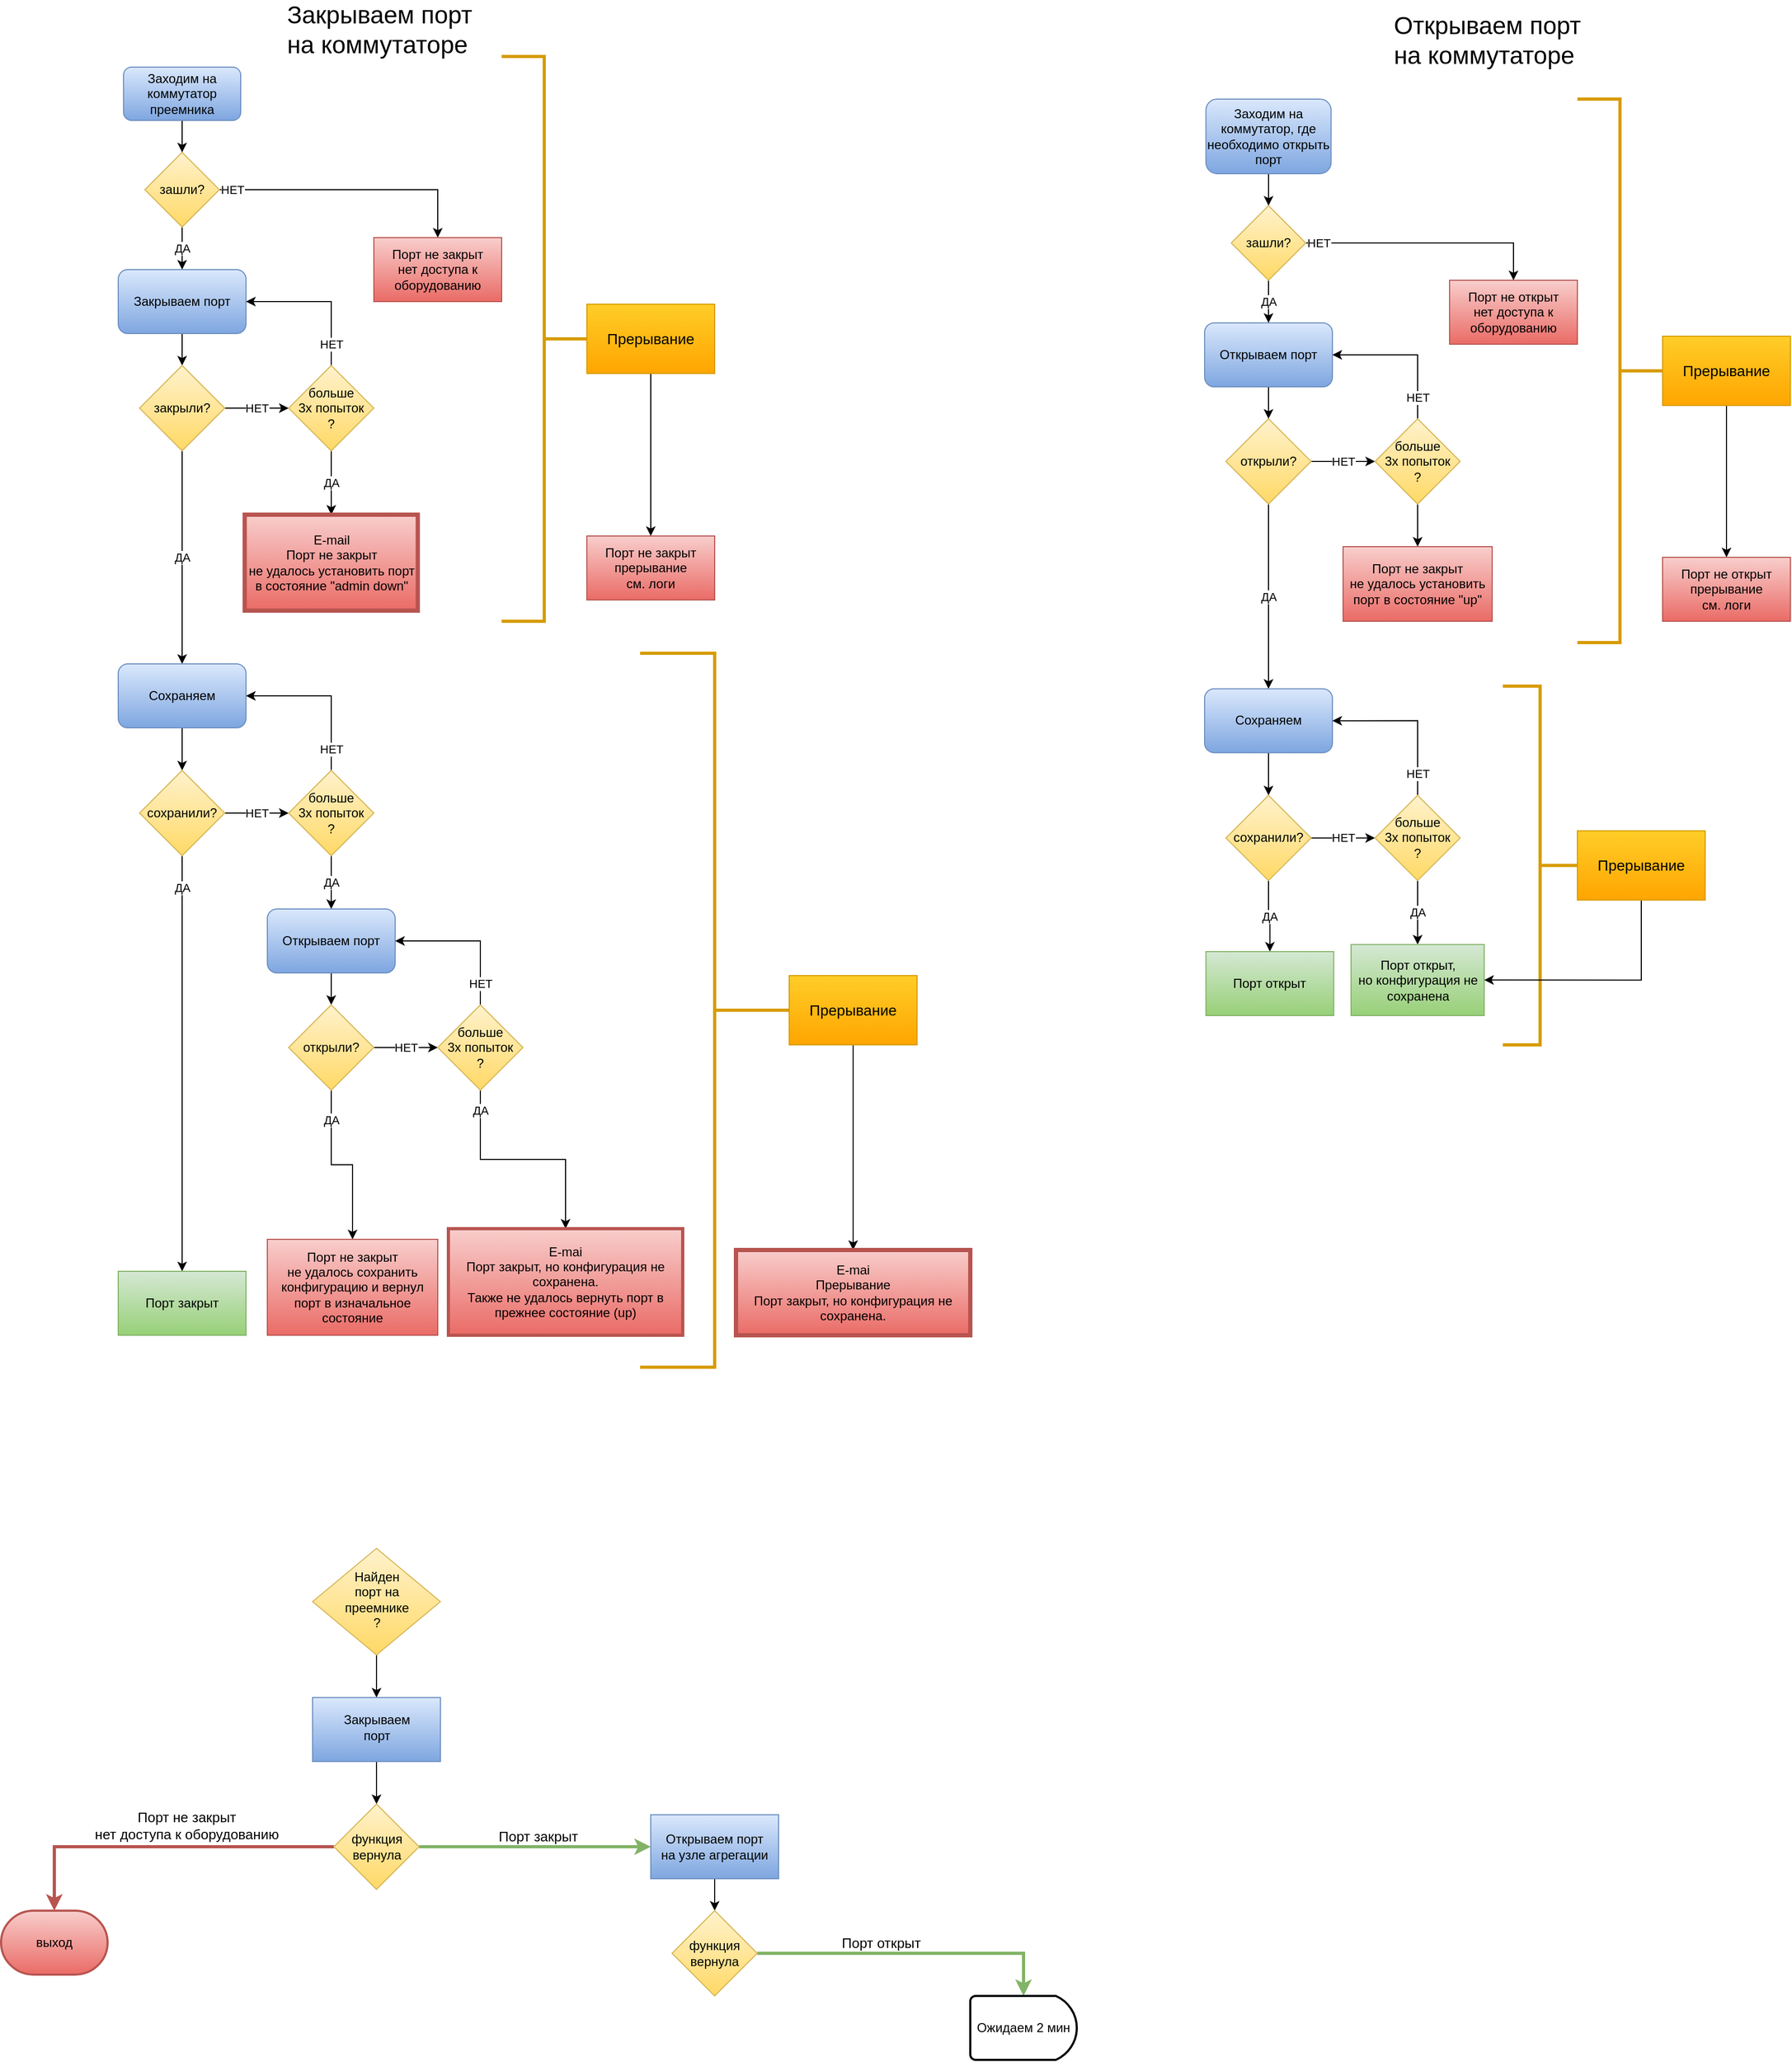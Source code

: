 <mxfile version="13.7.5" type="github"><diagram id="C5RBs43oDa-KdzZeNtuy" name="Page-1"><mxGraphModel dx="1296" dy="852" grid="1" gridSize="10" guides="1" tooltips="1" connect="1" arrows="1" fold="1" page="1" pageScale="1" pageWidth="3300" pageHeight="4681" math="0" shadow="0"><root><mxCell id="WIyWlLk6GJQsqaUBKTNV-0"/><mxCell id="WIyWlLk6GJQsqaUBKTNV-1" parent="WIyWlLk6GJQsqaUBKTNV-0"/><mxCell id="69zd2P_aMQ5EqwOzP3Yx-98" value="" style="edgeStyle=orthogonalEdgeStyle;rounded=0;orthogonalLoop=1;jettySize=auto;html=1;" edge="1" parent="WIyWlLk6GJQsqaUBKTNV-1" source="WIyWlLk6GJQsqaUBKTNV-6" target="69zd2P_aMQ5EqwOzP3Yx-97"><mxGeometry relative="1" as="geometry"/></mxCell><mxCell id="WIyWlLk6GJQsqaUBKTNV-6" value="&lt;div&gt;Найден&lt;/div&gt;&lt;div&gt;порт на&lt;/div&gt;&lt;div&gt;преемнике&lt;br&gt;&lt;/div&gt;?" style="rhombus;whiteSpace=wrap;html=1;shadow=0;fontFamily=Helvetica;fontSize=12;align=center;strokeWidth=1;spacing=6;spacingTop=-4;fillColor=#fff2cc;strokeColor=#d6b656;gradientColor=#ffd966;" parent="WIyWlLk6GJQsqaUBKTNV-1" vertex="1"><mxGeometry x="342.5" y="1560" width="120" height="100" as="geometry"/></mxCell><mxCell id="69zd2P_aMQ5EqwOzP3Yx-4" value="ДА" style="edgeStyle=orthogonalEdgeStyle;rounded=0;orthogonalLoop=1;jettySize=auto;html=1;" edge="1" parent="WIyWlLk6GJQsqaUBKTNV-1" source="69zd2P_aMQ5EqwOzP3Yx-0" target="69zd2P_aMQ5EqwOzP3Yx-3"><mxGeometry relative="1" as="geometry"/></mxCell><mxCell id="69zd2P_aMQ5EqwOzP3Yx-14" value="НЕТ" style="edgeStyle=orthogonalEdgeStyle;rounded=0;orthogonalLoop=1;jettySize=auto;html=1;entryX=0.5;entryY=0;entryDx=0;entryDy=0;" edge="1" parent="WIyWlLk6GJQsqaUBKTNV-1" source="69zd2P_aMQ5EqwOzP3Yx-0" target="69zd2P_aMQ5EqwOzP3Yx-13"><mxGeometry x="-0.902" relative="1" as="geometry"><mxPoint as="offset"/></mxGeometry></mxCell><mxCell id="69zd2P_aMQ5EqwOzP3Yx-0" value="зашли?" style="rhombus;whiteSpace=wrap;html=1;fillColor=#fff2cc;strokeColor=#d6b656;gradientColor=#ffd966;" vertex="1" parent="WIyWlLk6GJQsqaUBKTNV-1"><mxGeometry x="185" y="250" width="70" height="70" as="geometry"/></mxCell><mxCell id="69zd2P_aMQ5EqwOzP3Yx-2" value="" style="edgeStyle=orthogonalEdgeStyle;rounded=0;orthogonalLoop=1;jettySize=auto;html=1;" edge="1" parent="WIyWlLk6GJQsqaUBKTNV-1" source="69zd2P_aMQ5EqwOzP3Yx-1" target="69zd2P_aMQ5EqwOzP3Yx-0"><mxGeometry relative="1" as="geometry"/></mxCell><mxCell id="69zd2P_aMQ5EqwOzP3Yx-1" value="&lt;div&gt;Заходим на коммутатор&lt;/div&gt;&lt;div&gt;преемника&lt;br&gt;&lt;/div&gt;" style="rounded=1;whiteSpace=wrap;html=1;gradientColor=#7ea6e0;fillColor=#dae8fc;strokeColor=#6c8ebf;" vertex="1" parent="WIyWlLk6GJQsqaUBKTNV-1"><mxGeometry x="165" y="170" width="110" height="50" as="geometry"/></mxCell><mxCell id="69zd2P_aMQ5EqwOzP3Yx-6" value="" style="edgeStyle=orthogonalEdgeStyle;rounded=0;orthogonalLoop=1;jettySize=auto;html=1;" edge="1" parent="WIyWlLk6GJQsqaUBKTNV-1" source="69zd2P_aMQ5EqwOzP3Yx-3" target="69zd2P_aMQ5EqwOzP3Yx-5"><mxGeometry relative="1" as="geometry"/></mxCell><mxCell id="69zd2P_aMQ5EqwOzP3Yx-3" value="Закрываем порт" style="rounded=1;whiteSpace=wrap;html=1;gradientColor=#7ea6e0;fillColor=#dae8fc;strokeColor=#6c8ebf;" vertex="1" parent="WIyWlLk6GJQsqaUBKTNV-1"><mxGeometry x="160" y="360" width="120" height="60" as="geometry"/></mxCell><mxCell id="69zd2P_aMQ5EqwOzP3Yx-9" value="НЕТ" style="edgeStyle=orthogonalEdgeStyle;rounded=0;orthogonalLoop=1;jettySize=auto;html=1;" edge="1" parent="WIyWlLk6GJQsqaUBKTNV-1" source="69zd2P_aMQ5EqwOzP3Yx-5" target="69zd2P_aMQ5EqwOzP3Yx-8"><mxGeometry relative="1" as="geometry"/></mxCell><mxCell id="69zd2P_aMQ5EqwOzP3Yx-16" value="ДА" style="edgeStyle=orthogonalEdgeStyle;rounded=0;orthogonalLoop=1;jettySize=auto;html=1;" edge="1" parent="WIyWlLk6GJQsqaUBKTNV-1" source="69zd2P_aMQ5EqwOzP3Yx-5" target="69zd2P_aMQ5EqwOzP3Yx-15"><mxGeometry relative="1" as="geometry"/></mxCell><mxCell id="69zd2P_aMQ5EqwOzP3Yx-5" value="закрыли?" style="rhombus;whiteSpace=wrap;html=1;gradientColor=#ffd966;fillColor=#fff2cc;strokeColor=#d6b656;" vertex="1" parent="WIyWlLk6GJQsqaUBKTNV-1"><mxGeometry x="180" y="450" width="80" height="80" as="geometry"/></mxCell><mxCell id="69zd2P_aMQ5EqwOzP3Yx-10" value="НЕТ" style="edgeStyle=orthogonalEdgeStyle;rounded=0;orthogonalLoop=1;jettySize=auto;html=1;entryX=1;entryY=0.5;entryDx=0;entryDy=0;exitX=0.5;exitY=0;exitDx=0;exitDy=0;" edge="1" parent="WIyWlLk6GJQsqaUBKTNV-1" source="69zd2P_aMQ5EqwOzP3Yx-8" target="69zd2P_aMQ5EqwOzP3Yx-3"><mxGeometry x="-0.714" relative="1" as="geometry"><Array as="points"><mxPoint x="360" y="390"/></Array><mxPoint as="offset"/></mxGeometry></mxCell><mxCell id="69zd2P_aMQ5EqwOzP3Yx-114" value="ДА" style="edgeStyle=orthogonalEdgeStyle;rounded=0;orthogonalLoop=1;jettySize=auto;html=1;strokeWidth=1;" edge="1" parent="WIyWlLk6GJQsqaUBKTNV-1" source="69zd2P_aMQ5EqwOzP3Yx-8" target="69zd2P_aMQ5EqwOzP3Yx-113"><mxGeometry relative="1" as="geometry"/></mxCell><mxCell id="69zd2P_aMQ5EqwOzP3Yx-8" value="&lt;div&gt;больше&lt;/div&gt;&lt;div&gt;3х попыток&lt;br&gt;&lt;/div&gt;?" style="rhombus;whiteSpace=wrap;html=1;gradientColor=#ffd966;fillColor=#fff2cc;strokeColor=#d6b656;" vertex="1" parent="WIyWlLk6GJQsqaUBKTNV-1"><mxGeometry x="320" y="450" width="80" height="80" as="geometry"/></mxCell><mxCell id="69zd2P_aMQ5EqwOzP3Yx-13" value="&lt;div&gt;Порт не закрыт&lt;/div&gt;нет доступа к оборудованию " style="rounded=1;whiteSpace=wrap;html=1;gradientColor=#ea6b66;fillColor=#f8cecc;strokeColor=#b85450;arcSize=0;" vertex="1" parent="WIyWlLk6GJQsqaUBKTNV-1"><mxGeometry x="400" y="330" width="120" height="60" as="geometry"/></mxCell><mxCell id="69zd2P_aMQ5EqwOzP3Yx-18" value="" style="edgeStyle=orthogonalEdgeStyle;rounded=0;orthogonalLoop=1;jettySize=auto;html=1;" edge="1" parent="WIyWlLk6GJQsqaUBKTNV-1" source="69zd2P_aMQ5EqwOzP3Yx-15" target="69zd2P_aMQ5EqwOzP3Yx-17"><mxGeometry relative="1" as="geometry"/></mxCell><mxCell id="69zd2P_aMQ5EqwOzP3Yx-15" value="Сохраняем" style="rounded=1;whiteSpace=wrap;html=1;gradientColor=#7ea6e0;fillColor=#dae8fc;strokeColor=#6c8ebf;" vertex="1" parent="WIyWlLk6GJQsqaUBKTNV-1"><mxGeometry x="160" y="730" width="120" height="60" as="geometry"/></mxCell><mxCell id="69zd2P_aMQ5EqwOzP3Yx-20" value="НЕТ" style="edgeStyle=orthogonalEdgeStyle;rounded=0;orthogonalLoop=1;jettySize=auto;html=1;" edge="1" parent="WIyWlLk6GJQsqaUBKTNV-1" source="69zd2P_aMQ5EqwOzP3Yx-17" target="69zd2P_aMQ5EqwOzP3Yx-19"><mxGeometry relative="1" as="geometry"/></mxCell><mxCell id="69zd2P_aMQ5EqwOzP3Yx-33" value="ДА" style="edgeStyle=orthogonalEdgeStyle;rounded=0;orthogonalLoop=1;jettySize=auto;html=1;" edge="1" parent="WIyWlLk6GJQsqaUBKTNV-1" source="69zd2P_aMQ5EqwOzP3Yx-17" target="69zd2P_aMQ5EqwOzP3Yx-32"><mxGeometry x="-0.846" relative="1" as="geometry"><mxPoint as="offset"/></mxGeometry></mxCell><mxCell id="69zd2P_aMQ5EqwOzP3Yx-17" value="сохранили?" style="rhombus;whiteSpace=wrap;html=1;gradientColor=#ffd966;fillColor=#fff2cc;strokeColor=#d6b656;" vertex="1" parent="WIyWlLk6GJQsqaUBKTNV-1"><mxGeometry x="180" y="830" width="80" height="80" as="geometry"/></mxCell><mxCell id="69zd2P_aMQ5EqwOzP3Yx-21" value="НЕТ" style="edgeStyle=orthogonalEdgeStyle;rounded=0;orthogonalLoop=1;jettySize=auto;html=1;entryX=1;entryY=0.5;entryDx=0;entryDy=0;" edge="1" parent="WIyWlLk6GJQsqaUBKTNV-1" source="69zd2P_aMQ5EqwOzP3Yx-19" target="69zd2P_aMQ5EqwOzP3Yx-15"><mxGeometry x="-0.733" relative="1" as="geometry"><Array as="points"><mxPoint x="360" y="760"/></Array><mxPoint as="offset"/></mxGeometry></mxCell><mxCell id="69zd2P_aMQ5EqwOzP3Yx-28" value="ДА" style="edgeStyle=orthogonalEdgeStyle;rounded=0;orthogonalLoop=1;jettySize=auto;html=1;" edge="1" parent="WIyWlLk6GJQsqaUBKTNV-1" source="69zd2P_aMQ5EqwOzP3Yx-19" target="69zd2P_aMQ5EqwOzP3Yx-23"><mxGeometry relative="1" as="geometry"/></mxCell><mxCell id="69zd2P_aMQ5EqwOzP3Yx-19" value="&lt;div&gt;больше&lt;/div&gt;&lt;div&gt;3х попыток&lt;br&gt;&lt;/div&gt;?" style="rhombus;whiteSpace=wrap;html=1;gradientColor=#ffd966;fillColor=#fff2cc;strokeColor=#d6b656;" vertex="1" parent="WIyWlLk6GJQsqaUBKTNV-1"><mxGeometry x="320" y="830" width="80" height="80" as="geometry"/></mxCell><mxCell id="69zd2P_aMQ5EqwOzP3Yx-22" value="" style="edgeStyle=orthogonalEdgeStyle;rounded=0;orthogonalLoop=1;jettySize=auto;html=1;" edge="1" source="69zd2P_aMQ5EqwOzP3Yx-23" target="69zd2P_aMQ5EqwOzP3Yx-25" parent="WIyWlLk6GJQsqaUBKTNV-1"><mxGeometry relative="1" as="geometry"/></mxCell><mxCell id="69zd2P_aMQ5EqwOzP3Yx-23" value="Открываем порт" style="rounded=1;whiteSpace=wrap;html=1;gradientColor=#7ea6e0;fillColor=#dae8fc;strokeColor=#6c8ebf;" vertex="1" parent="WIyWlLk6GJQsqaUBKTNV-1"><mxGeometry x="300" y="960" width="120" height="60" as="geometry"/></mxCell><mxCell id="69zd2P_aMQ5EqwOzP3Yx-24" value="НЕТ" style="edgeStyle=orthogonalEdgeStyle;rounded=0;orthogonalLoop=1;jettySize=auto;html=1;" edge="1" source="69zd2P_aMQ5EqwOzP3Yx-25" target="69zd2P_aMQ5EqwOzP3Yx-27" parent="WIyWlLk6GJQsqaUBKTNV-1"><mxGeometry relative="1" as="geometry"/></mxCell><mxCell id="69zd2P_aMQ5EqwOzP3Yx-31" value="ДА" style="edgeStyle=orthogonalEdgeStyle;rounded=0;orthogonalLoop=1;jettySize=auto;html=1;" edge="1" parent="WIyWlLk6GJQsqaUBKTNV-1" source="69zd2P_aMQ5EqwOzP3Yx-25" target="69zd2P_aMQ5EqwOzP3Yx-30"><mxGeometry x="-0.647" relative="1" as="geometry"><mxPoint as="offset"/></mxGeometry></mxCell><mxCell id="69zd2P_aMQ5EqwOzP3Yx-25" value="открыли?" style="rhombus;whiteSpace=wrap;html=1;gradientColor=#ffd966;fillColor=#fff2cc;strokeColor=#d6b656;" vertex="1" parent="WIyWlLk6GJQsqaUBKTNV-1"><mxGeometry x="320" y="1050" width="80" height="80" as="geometry"/></mxCell><mxCell id="69zd2P_aMQ5EqwOzP3Yx-26" value="НЕТ" style="edgeStyle=orthogonalEdgeStyle;rounded=0;orthogonalLoop=1;jettySize=auto;html=1;entryX=1;entryY=0.5;entryDx=0;entryDy=0;exitX=0.5;exitY=0;exitDx=0;exitDy=0;" edge="1" source="69zd2P_aMQ5EqwOzP3Yx-27" target="69zd2P_aMQ5EqwOzP3Yx-23" parent="WIyWlLk6GJQsqaUBKTNV-1"><mxGeometry x="-0.714" relative="1" as="geometry"><Array as="points"><mxPoint x="500" y="990"/></Array><mxPoint as="offset"/></mxGeometry></mxCell><mxCell id="69zd2P_aMQ5EqwOzP3Yx-72" value="ДА" style="edgeStyle=orthogonalEdgeStyle;rounded=0;orthogonalLoop=1;jettySize=auto;html=1;" edge="1" parent="WIyWlLk6GJQsqaUBKTNV-1" source="69zd2P_aMQ5EqwOzP3Yx-27" target="69zd2P_aMQ5EqwOzP3Yx-71"><mxGeometry x="-0.818" relative="1" as="geometry"><mxPoint as="offset"/></mxGeometry></mxCell><mxCell id="69zd2P_aMQ5EqwOzP3Yx-27" value="&lt;div&gt;больше&lt;/div&gt;&lt;div&gt;3х попыток&lt;br&gt;&lt;/div&gt;?" style="rhombus;whiteSpace=wrap;html=1;gradientColor=#ffd966;fillColor=#fff2cc;strokeColor=#d6b656;" vertex="1" parent="WIyWlLk6GJQsqaUBKTNV-1"><mxGeometry x="460" y="1050" width="80" height="80" as="geometry"/></mxCell><mxCell id="69zd2P_aMQ5EqwOzP3Yx-30" value="&lt;div&gt;Порт не закрыт&lt;/div&gt;не удалось сохранить конфигурацию и вернул порт в изначальное состояние" style="rounded=1;whiteSpace=wrap;html=1;gradientColor=#ea6b66;fillColor=#f8cecc;strokeColor=#b85450;arcSize=0;" vertex="1" parent="WIyWlLk6GJQsqaUBKTNV-1"><mxGeometry x="300" y="1270" width="160" height="90" as="geometry"/></mxCell><mxCell id="69zd2P_aMQ5EqwOzP3Yx-32" value="Порт закрыт" style="rounded=1;whiteSpace=wrap;html=1;gradientColor=#97d077;fillColor=#d5e8d4;strokeColor=#82b366;arcSize=0;" vertex="1" parent="WIyWlLk6GJQsqaUBKTNV-1"><mxGeometry x="160" y="1300" width="120" height="60" as="geometry"/></mxCell><mxCell id="69zd2P_aMQ5EqwOzP3Yx-38" value="ДА" style="edgeStyle=orthogonalEdgeStyle;rounded=0;orthogonalLoop=1;jettySize=auto;html=1;" edge="1" source="69zd2P_aMQ5EqwOzP3Yx-40" target="69zd2P_aMQ5EqwOzP3Yx-44" parent="WIyWlLk6GJQsqaUBKTNV-1"><mxGeometry relative="1" as="geometry"/></mxCell><mxCell id="69zd2P_aMQ5EqwOzP3Yx-39" value="НЕТ" style="edgeStyle=orthogonalEdgeStyle;rounded=0;orthogonalLoop=1;jettySize=auto;html=1;entryX=0.5;entryY=0;entryDx=0;entryDy=0;" edge="1" source="69zd2P_aMQ5EqwOzP3Yx-40" target="69zd2P_aMQ5EqwOzP3Yx-118" parent="WIyWlLk6GJQsqaUBKTNV-1"><mxGeometry x="-0.902" relative="1" as="geometry"><mxPoint x="1520" y="640" as="targetPoint"/><mxPoint as="offset"/></mxGeometry></mxCell><mxCell id="69zd2P_aMQ5EqwOzP3Yx-40" value="зашли?" style="rhombus;whiteSpace=wrap;html=1;fillColor=#fff2cc;strokeColor=#d6b656;gradientColor=#ffd966;" vertex="1" parent="WIyWlLk6GJQsqaUBKTNV-1"><mxGeometry x="1205" y="300" width="70" height="70" as="geometry"/></mxCell><mxCell id="69zd2P_aMQ5EqwOzP3Yx-41" value="" style="edgeStyle=orthogonalEdgeStyle;rounded=0;orthogonalLoop=1;jettySize=auto;html=1;" edge="1" source="69zd2P_aMQ5EqwOzP3Yx-42" target="69zd2P_aMQ5EqwOzP3Yx-40" parent="WIyWlLk6GJQsqaUBKTNV-1"><mxGeometry relative="1" as="geometry"/></mxCell><mxCell id="69zd2P_aMQ5EqwOzP3Yx-42" value="&lt;div&gt;Заходим на коммутатор, где необходимо открыть порт&lt;br&gt;&lt;/div&gt;" style="rounded=1;whiteSpace=wrap;html=1;gradientColor=#7ea6e0;fillColor=#dae8fc;strokeColor=#6c8ebf;" vertex="1" parent="WIyWlLk6GJQsqaUBKTNV-1"><mxGeometry x="1181.25" y="200" width="117.5" height="70" as="geometry"/></mxCell><mxCell id="69zd2P_aMQ5EqwOzP3Yx-43" value="" style="edgeStyle=orthogonalEdgeStyle;rounded=0;orthogonalLoop=1;jettySize=auto;html=1;" edge="1" source="69zd2P_aMQ5EqwOzP3Yx-44" target="69zd2P_aMQ5EqwOzP3Yx-47" parent="WIyWlLk6GJQsqaUBKTNV-1"><mxGeometry relative="1" as="geometry"/></mxCell><mxCell id="69zd2P_aMQ5EqwOzP3Yx-44" value="Открываем порт" style="rounded=1;whiteSpace=wrap;html=1;gradientColor=#7ea6e0;fillColor=#dae8fc;strokeColor=#6c8ebf;" vertex="1" parent="WIyWlLk6GJQsqaUBKTNV-1"><mxGeometry x="1180" y="410" width="120" height="60" as="geometry"/></mxCell><mxCell id="69zd2P_aMQ5EqwOzP3Yx-45" value="НЕТ" style="edgeStyle=orthogonalEdgeStyle;rounded=0;orthogonalLoop=1;jettySize=auto;html=1;" edge="1" source="69zd2P_aMQ5EqwOzP3Yx-47" target="69zd2P_aMQ5EqwOzP3Yx-50" parent="WIyWlLk6GJQsqaUBKTNV-1"><mxGeometry relative="1" as="geometry"/></mxCell><mxCell id="69zd2P_aMQ5EqwOzP3Yx-46" value="ДА" style="edgeStyle=orthogonalEdgeStyle;rounded=0;orthogonalLoop=1;jettySize=auto;html=1;" edge="1" source="69zd2P_aMQ5EqwOzP3Yx-47" target="69zd2P_aMQ5EqwOzP3Yx-53" parent="WIyWlLk6GJQsqaUBKTNV-1"><mxGeometry relative="1" as="geometry"/></mxCell><mxCell id="69zd2P_aMQ5EqwOzP3Yx-47" value="открыли?" style="rhombus;whiteSpace=wrap;html=1;gradientColor=#ffd966;fillColor=#fff2cc;strokeColor=#d6b656;" vertex="1" parent="WIyWlLk6GJQsqaUBKTNV-1"><mxGeometry x="1200" y="500" width="80" height="80" as="geometry"/></mxCell><mxCell id="69zd2P_aMQ5EqwOzP3Yx-48" value="НЕТ" style="edgeStyle=orthogonalEdgeStyle;rounded=0;orthogonalLoop=1;jettySize=auto;html=1;entryX=1;entryY=0.5;entryDx=0;entryDy=0;exitX=0.5;exitY=0;exitDx=0;exitDy=0;" edge="1" source="69zd2P_aMQ5EqwOzP3Yx-50" target="69zd2P_aMQ5EqwOzP3Yx-44" parent="WIyWlLk6GJQsqaUBKTNV-1"><mxGeometry x="-0.714" relative="1" as="geometry"><Array as="points"><mxPoint x="1380" y="440"/></Array><mxPoint as="offset"/></mxGeometry></mxCell><mxCell id="69zd2P_aMQ5EqwOzP3Yx-123" value="" style="edgeStyle=orthogonalEdgeStyle;rounded=0;orthogonalLoop=1;jettySize=auto;html=1;strokeWidth=1;" edge="1" parent="WIyWlLk6GJQsqaUBKTNV-1" source="69zd2P_aMQ5EqwOzP3Yx-50" target="69zd2P_aMQ5EqwOzP3Yx-122"><mxGeometry relative="1" as="geometry"/></mxCell><mxCell id="69zd2P_aMQ5EqwOzP3Yx-50" value="&lt;div&gt;больше&lt;/div&gt;&lt;div&gt;3х попыток&lt;br&gt;&lt;/div&gt;?" style="rhombus;whiteSpace=wrap;html=1;gradientColor=#ffd966;fillColor=#fff2cc;strokeColor=#d6b656;" vertex="1" parent="WIyWlLk6GJQsqaUBKTNV-1"><mxGeometry x="1340" y="500" width="80" height="80" as="geometry"/></mxCell><mxCell id="69zd2P_aMQ5EqwOzP3Yx-52" value="" style="edgeStyle=orthogonalEdgeStyle;rounded=0;orthogonalLoop=1;jettySize=auto;html=1;" edge="1" source="69zd2P_aMQ5EqwOzP3Yx-53" target="69zd2P_aMQ5EqwOzP3Yx-55" parent="WIyWlLk6GJQsqaUBKTNV-1"><mxGeometry relative="1" as="geometry"/></mxCell><mxCell id="69zd2P_aMQ5EqwOzP3Yx-53" value="Сохраняем" style="rounded=1;whiteSpace=wrap;html=1;gradientColor=#7ea6e0;fillColor=#dae8fc;strokeColor=#6c8ebf;" vertex="1" parent="WIyWlLk6GJQsqaUBKTNV-1"><mxGeometry x="1180" y="753.34" width="120" height="60" as="geometry"/></mxCell><mxCell id="69zd2P_aMQ5EqwOzP3Yx-54" value="НЕТ" style="edgeStyle=orthogonalEdgeStyle;rounded=0;orthogonalLoop=1;jettySize=auto;html=1;" edge="1" source="69zd2P_aMQ5EqwOzP3Yx-55" target="69zd2P_aMQ5EqwOzP3Yx-58" parent="WIyWlLk6GJQsqaUBKTNV-1"><mxGeometry relative="1" as="geometry"/></mxCell><mxCell id="69zd2P_aMQ5EqwOzP3Yx-74" value="ДА" style="edgeStyle=orthogonalEdgeStyle;rounded=0;orthogonalLoop=1;jettySize=auto;html=1;" edge="1" parent="WIyWlLk6GJQsqaUBKTNV-1" source="69zd2P_aMQ5EqwOzP3Yx-55" target="69zd2P_aMQ5EqwOzP3Yx-73"><mxGeometry relative="1" as="geometry"/></mxCell><mxCell id="69zd2P_aMQ5EqwOzP3Yx-55" value="сохранили?" style="rhombus;whiteSpace=wrap;html=1;gradientColor=#ffd966;fillColor=#fff2cc;strokeColor=#d6b656;" vertex="1" parent="WIyWlLk6GJQsqaUBKTNV-1"><mxGeometry x="1200" y="853.34" width="80" height="80" as="geometry"/></mxCell><mxCell id="69zd2P_aMQ5EqwOzP3Yx-56" value="НЕТ" style="edgeStyle=orthogonalEdgeStyle;rounded=0;orthogonalLoop=1;jettySize=auto;html=1;entryX=1;entryY=0.5;entryDx=0;entryDy=0;" edge="1" source="69zd2P_aMQ5EqwOzP3Yx-58" target="69zd2P_aMQ5EqwOzP3Yx-53" parent="WIyWlLk6GJQsqaUBKTNV-1"><mxGeometry x="-0.733" relative="1" as="geometry"><Array as="points"><mxPoint x="1380" y="783.34"/></Array><mxPoint as="offset"/></mxGeometry></mxCell><mxCell id="69zd2P_aMQ5EqwOzP3Yx-57" value="ДА" style="edgeStyle=orthogonalEdgeStyle;rounded=0;orthogonalLoop=1;jettySize=auto;html=1;entryX=0.5;entryY=0;entryDx=0;entryDy=0;" edge="1" source="69zd2P_aMQ5EqwOzP3Yx-58" target="69zd2P_aMQ5EqwOzP3Yx-66" parent="WIyWlLk6GJQsqaUBKTNV-1"><mxGeometry relative="1" as="geometry"><mxPoint x="1380" y="983.34" as="targetPoint"/></mxGeometry></mxCell><mxCell id="69zd2P_aMQ5EqwOzP3Yx-58" value="&lt;div&gt;больше&lt;/div&gt;&lt;div&gt;3х попыток&lt;br&gt;&lt;/div&gt;?" style="rhombus;whiteSpace=wrap;html=1;gradientColor=#ffd966;fillColor=#fff2cc;strokeColor=#d6b656;" vertex="1" parent="WIyWlLk6GJQsqaUBKTNV-1"><mxGeometry x="1340" y="853.34" width="80" height="80" as="geometry"/></mxCell><mxCell id="69zd2P_aMQ5EqwOzP3Yx-66" value="&lt;div&gt;Порт открыт,&lt;/div&gt;&lt;div&gt;но конфигурация не сохранена&lt;br&gt;&lt;/div&gt;" style="rounded=1;whiteSpace=wrap;html=1;gradientColor=#97d077;fillColor=#d5e8d4;strokeColor=#82b366;arcSize=0;" vertex="1" parent="WIyWlLk6GJQsqaUBKTNV-1"><mxGeometry x="1317.5" y="993.34" width="125" height="66.67" as="geometry"/></mxCell><mxCell id="69zd2P_aMQ5EqwOzP3Yx-69" value="&lt;div style=&quot;font-size: 23px&quot; align=&quot;justify&quot;&gt;Открываем порт&lt;/div&gt;&lt;div style=&quot;font-size: 23px&quot; align=&quot;justify&quot;&gt;на коммутаторе&lt;/div&gt;" style="text;html=1;align=center;verticalAlign=middle;resizable=0;points=[];autosize=1;" vertex="1" parent="WIyWlLk6GJQsqaUBKTNV-1"><mxGeometry x="1350" y="130" width="190" height="30" as="geometry"/></mxCell><mxCell id="69zd2P_aMQ5EqwOzP3Yx-70" value="&lt;div style=&quot;font-size: 23px&quot; align=&quot;justify&quot;&gt;Закрываем порт&lt;/div&gt;&lt;div style=&quot;font-size: 23px&quot; align=&quot;justify&quot;&gt;на коммутаторе&lt;/div&gt;" style="text;html=1;align=center;verticalAlign=middle;resizable=0;points=[];autosize=1;" vertex="1" parent="WIyWlLk6GJQsqaUBKTNV-1"><mxGeometry x="310" y="120" width="190" height="30" as="geometry"/></mxCell><mxCell id="69zd2P_aMQ5EqwOzP3Yx-71" value="&lt;div&gt;E-mai&lt;/div&gt;&lt;div align=&quot;center&quot;&gt;Порт закрыт, но конфигурация не сохранена.&lt;/div&gt;&lt;div align=&quot;center&quot;&gt;Также не удалось вернуть порт в прежнее состояние (up)&lt;br&gt;&lt;/div&gt;" style="rounded=0;whiteSpace=wrap;html=1;gradientColor=#ea6b66;fillColor=#f8cecc;strokeColor=#b85450;strokeWidth=3;" vertex="1" parent="WIyWlLk6GJQsqaUBKTNV-1"><mxGeometry x="470" y="1260" width="220" height="100" as="geometry"/></mxCell><mxCell id="69zd2P_aMQ5EqwOzP3Yx-73" value="Порт открыт" style="rounded=0;whiteSpace=wrap;html=1;gradientColor=#97d077;fillColor=#d5e8d4;strokeColor=#82b366;" vertex="1" parent="WIyWlLk6GJQsqaUBKTNV-1"><mxGeometry x="1181.25" y="1000.01" width="120" height="60" as="geometry"/></mxCell><mxCell id="69zd2P_aMQ5EqwOzP3Yx-76" value="" style="strokeWidth=3;html=1;shape=mxgraph.flowchart.annotation_2;align=left;labelPosition=right;pointerEvents=1;rotation=-180;gradientColor=#ffa500;fillColor=#ffcd28;strokeColor=#d79b00;" vertex="1" parent="WIyWlLk6GJQsqaUBKTNV-1"><mxGeometry x="1530" y="200" width="80" height="510" as="geometry"/></mxCell><mxCell id="69zd2P_aMQ5EqwOzP3Yx-121" style="edgeStyle=orthogonalEdgeStyle;rounded=0;orthogonalLoop=1;jettySize=auto;html=1;strokeWidth=1;" edge="1" parent="WIyWlLk6GJQsqaUBKTNV-1" source="69zd2P_aMQ5EqwOzP3Yx-80" target="69zd2P_aMQ5EqwOzP3Yx-120"><mxGeometry relative="1" as="geometry"/></mxCell><mxCell id="69zd2P_aMQ5EqwOzP3Yx-80" value="&lt;font style=&quot;font-size: 14px&quot;&gt;Прерывание&lt;/font&gt;" style="text;html=1;align=center;verticalAlign=middle;whiteSpace=wrap;rounded=0;fillColor=#ffcd28;strokeColor=#d79b00;gradientColor=#ffa500;" vertex="1" parent="WIyWlLk6GJQsqaUBKTNV-1"><mxGeometry x="1610" y="422.5" width="120" height="65" as="geometry"/></mxCell><mxCell id="69zd2P_aMQ5EqwOzP3Yx-84" value="" style="strokeWidth=3;html=1;shape=mxgraph.flowchart.annotation_2;align=left;labelPosition=right;pointerEvents=1;gradientColor=#ffa500;rotation=-180;fillColor=#ffcd28;strokeColor=#d79b00;" vertex="1" parent="WIyWlLk6GJQsqaUBKTNV-1"><mxGeometry x="1460" y="750.83" width="70" height="336.67" as="geometry"/></mxCell><mxCell id="69zd2P_aMQ5EqwOzP3Yx-124" style="edgeStyle=orthogonalEdgeStyle;rounded=0;orthogonalLoop=1;jettySize=auto;html=1;entryX=1;entryY=0.5;entryDx=0;entryDy=0;strokeWidth=1;" edge="1" parent="WIyWlLk6GJQsqaUBKTNV-1" source="69zd2P_aMQ5EqwOzP3Yx-86" target="69zd2P_aMQ5EqwOzP3Yx-66"><mxGeometry relative="1" as="geometry"><Array as="points"><mxPoint x="1590" y="1027"/></Array></mxGeometry></mxCell><mxCell id="69zd2P_aMQ5EqwOzP3Yx-86" value="&lt;font style=&quot;font-size: 14px&quot;&gt;Прерывание&lt;/font&gt;" style="text;html=1;align=center;verticalAlign=middle;whiteSpace=wrap;rounded=0;fillColor=#ffcd28;strokeColor=#d79b00;gradientColor=#ffa500;" vertex="1" parent="WIyWlLk6GJQsqaUBKTNV-1"><mxGeometry x="1530" y="886.67" width="120" height="65" as="geometry"/></mxCell><mxCell id="69zd2P_aMQ5EqwOzP3Yx-88" value="" style="strokeWidth=3;html=1;shape=mxgraph.flowchart.annotation_2;align=left;labelPosition=right;pointerEvents=1;rotation=-180;gradientColor=#ffa500;fillColor=#ffcd28;strokeColor=#d79b00;" vertex="1" parent="WIyWlLk6GJQsqaUBKTNV-1"><mxGeometry x="520" y="160" width="80" height="530" as="geometry"/></mxCell><mxCell id="69zd2P_aMQ5EqwOzP3Yx-112" style="edgeStyle=orthogonalEdgeStyle;rounded=0;orthogonalLoop=1;jettySize=auto;html=1;entryX=0.5;entryY=0;entryDx=0;entryDy=0;strokeWidth=1;" edge="1" parent="WIyWlLk6GJQsqaUBKTNV-1" source="69zd2P_aMQ5EqwOzP3Yx-90" target="69zd2P_aMQ5EqwOzP3Yx-111"><mxGeometry relative="1" as="geometry"/></mxCell><mxCell id="69zd2P_aMQ5EqwOzP3Yx-90" value="&lt;font style=&quot;font-size: 14px&quot;&gt;Прерывание&lt;/font&gt;" style="text;html=1;align=center;verticalAlign=middle;whiteSpace=wrap;rounded=0;fillColor=#ffcd28;strokeColor=#d79b00;gradientColor=#ffa500;" vertex="1" parent="WIyWlLk6GJQsqaUBKTNV-1"><mxGeometry x="600" y="392.5" width="120" height="65" as="geometry"/></mxCell><mxCell id="69zd2P_aMQ5EqwOzP3Yx-92" value="" style="strokeWidth=3;html=1;shape=mxgraph.flowchart.annotation_2;align=left;labelPosition=right;pointerEvents=1;rotation=-180;gradientColor=#ffa500;fillColor=#ffcd28;strokeColor=#d79b00;" vertex="1" parent="WIyWlLk6GJQsqaUBKTNV-1"><mxGeometry x="650" y="720" width="140" height="670" as="geometry"/></mxCell><mxCell id="69zd2P_aMQ5EqwOzP3Yx-117" style="edgeStyle=orthogonalEdgeStyle;rounded=0;orthogonalLoop=1;jettySize=auto;html=1;strokeWidth=1;" edge="1" parent="WIyWlLk6GJQsqaUBKTNV-1" source="69zd2P_aMQ5EqwOzP3Yx-93" target="69zd2P_aMQ5EqwOzP3Yx-116"><mxGeometry relative="1" as="geometry"/></mxCell><mxCell id="69zd2P_aMQ5EqwOzP3Yx-93" value="&lt;font style=&quot;font-size: 14px&quot;&gt;Прерывание&lt;/font&gt;" style="text;html=1;align=center;verticalAlign=middle;whiteSpace=wrap;rounded=0;fillColor=#ffcd28;strokeColor=#d79b00;gradientColor=#ffa500;" vertex="1" parent="WIyWlLk6GJQsqaUBKTNV-1"><mxGeometry x="790" y="1022.5" width="120" height="65" as="geometry"/></mxCell><mxCell id="69zd2P_aMQ5EqwOzP3Yx-100" value="" style="edgeStyle=orthogonalEdgeStyle;rounded=0;orthogonalLoop=1;jettySize=auto;html=1;" edge="1" parent="WIyWlLk6GJQsqaUBKTNV-1" source="69zd2P_aMQ5EqwOzP3Yx-97" target="69zd2P_aMQ5EqwOzP3Yx-99"><mxGeometry relative="1" as="geometry"/></mxCell><mxCell id="69zd2P_aMQ5EqwOzP3Yx-97" value="&lt;div&gt;Закрываем&lt;/div&gt;&lt;div&gt;порт&lt;br&gt;&lt;/div&gt;" style="whiteSpace=wrap;html=1;shadow=0;strokeColor=#6c8ebf;strokeWidth=1;fillColor=#dae8fc;gradientColor=#7ea6e0;spacing=6;spacingTop=-4;" vertex="1" parent="WIyWlLk6GJQsqaUBKTNV-1"><mxGeometry x="342.5" y="1700" width="120" height="60" as="geometry"/></mxCell><mxCell id="69zd2P_aMQ5EqwOzP3Yx-103" value="&lt;font style=&quot;font-size: 13px&quot;&gt;Порт закрыт&lt;/font&gt;" style="edgeStyle=orthogonalEdgeStyle;rounded=0;orthogonalLoop=1;jettySize=auto;html=1;gradientColor=#97d077;fillColor=#d5e8d4;strokeColor=#82b366;strokeWidth=3;" edge="1" parent="WIyWlLk6GJQsqaUBKTNV-1" source="69zd2P_aMQ5EqwOzP3Yx-99" target="69zd2P_aMQ5EqwOzP3Yx-102"><mxGeometry x="0.022" y="10" relative="1" as="geometry"><mxPoint as="offset"/></mxGeometry></mxCell><mxCell id="69zd2P_aMQ5EqwOzP3Yx-126" value="&lt;div style=&quot;font-size: 13px&quot;&gt;&lt;font style=&quot;font-size: 13px&quot;&gt;Порт не закрыт&lt;/font&gt;&lt;/div&gt;&lt;font style=&quot;font-size: 13px&quot;&gt;нет доступа к оборудованию &lt;/font&gt;" style="edgeStyle=orthogonalEdgeStyle;rounded=0;orthogonalLoop=1;jettySize=auto;html=1;strokeWidth=3;gradientColor=#ea6b66;fillColor=#f8cecc;strokeColor=#b85450;" edge="1" parent="WIyWlLk6GJQsqaUBKTNV-1" source="69zd2P_aMQ5EqwOzP3Yx-99" target="69zd2P_aMQ5EqwOzP3Yx-125"><mxGeometry x="-0.133" y="-20" relative="1" as="geometry"><mxPoint x="1" as="offset"/></mxGeometry></mxCell><mxCell id="69zd2P_aMQ5EqwOzP3Yx-99" value="функция вернула" style="rhombus;whiteSpace=wrap;html=1;strokeColor=#d6b656;gradientColor=#ffd966;fillColor=#fff2cc;" vertex="1" parent="WIyWlLk6GJQsqaUBKTNV-1"><mxGeometry x="362.5" y="1800" width="80" height="80" as="geometry"/></mxCell><mxCell id="69zd2P_aMQ5EqwOzP3Yx-105" value="" style="edgeStyle=orthogonalEdgeStyle;rounded=0;orthogonalLoop=1;jettySize=auto;html=1;strokeWidth=1;" edge="1" parent="WIyWlLk6GJQsqaUBKTNV-1" source="69zd2P_aMQ5EqwOzP3Yx-102" target="69zd2P_aMQ5EqwOzP3Yx-104"><mxGeometry relative="1" as="geometry"/></mxCell><mxCell id="69zd2P_aMQ5EqwOzP3Yx-102" value="&lt;div&gt;Открываем порт&lt;/div&gt;&lt;div&gt;на узле агрегации&lt;br&gt;&lt;/div&gt;" style="whiteSpace=wrap;html=1;strokeColor=#6c8ebf;fillColor=#dae8fc;gradientColor=#7ea6e0;" vertex="1" parent="WIyWlLk6GJQsqaUBKTNV-1"><mxGeometry x="660" y="1810" width="120" height="60" as="geometry"/></mxCell><mxCell id="69zd2P_aMQ5EqwOzP3Yx-109" value="&lt;font style=&quot;font-size: 13px&quot;&gt;Порт открыт&lt;br&gt;&lt;/font&gt;" style="edgeStyle=orthogonalEdgeStyle;rounded=0;orthogonalLoop=1;jettySize=auto;html=1;entryX=0.5;entryY=0;entryDx=0;entryDy=0;entryPerimeter=0;strokeWidth=3;gradientColor=#97d077;fillColor=#d5e8d4;strokeColor=#82b366;" edge="1" parent="WIyWlLk6GJQsqaUBKTNV-1" source="69zd2P_aMQ5EqwOzP3Yx-104" target="69zd2P_aMQ5EqwOzP3Yx-108"><mxGeometry x="-0.2" y="10" relative="1" as="geometry"><mxPoint as="offset"/></mxGeometry></mxCell><mxCell id="69zd2P_aMQ5EqwOzP3Yx-104" value="функция вернула" style="rhombus;whiteSpace=wrap;html=1;strokeColor=#d6b656;gradientColor=#ffd966;fillColor=#fff2cc;" vertex="1" parent="WIyWlLk6GJQsqaUBKTNV-1"><mxGeometry x="680" y="1900" width="80" height="80" as="geometry"/></mxCell><mxCell id="69zd2P_aMQ5EqwOzP3Yx-108" value="Ожидаем 2 мин" style="strokeWidth=2;html=1;shape=mxgraph.flowchart.delay;whiteSpace=wrap;gradientColor=none;" vertex="1" parent="WIyWlLk6GJQsqaUBKTNV-1"><mxGeometry x="960" y="1980" width="100" height="60" as="geometry"/></mxCell><mxCell id="69zd2P_aMQ5EqwOzP3Yx-111" value="&lt;div&gt;Порт не закрыт&lt;/div&gt;&lt;div&gt;прерывание&lt;/div&gt;&lt;div&gt;см. логи&lt;br&gt;&lt;/div&gt;" style="rounded=1;whiteSpace=wrap;html=1;gradientColor=#ea6b66;fillColor=#f8cecc;strokeColor=#b85450;arcSize=0;" vertex="1" parent="WIyWlLk6GJQsqaUBKTNV-1"><mxGeometry x="600" y="610" width="120" height="60" as="geometry"/></mxCell><mxCell id="69zd2P_aMQ5EqwOzP3Yx-113" value="&lt;div&gt;E-mail&lt;br&gt;&lt;/div&gt;&lt;div&gt;Порт не закрыт&lt;/div&gt;&lt;div&gt;не удалось установить порт в состояние &quot;admin down&quot;&lt;/div&gt;" style="rounded=1;whiteSpace=wrap;html=1;gradientColor=#ea6b66;fillColor=#f8cecc;strokeColor=#b85450;arcSize=0;strokeWidth=4;" vertex="1" parent="WIyWlLk6GJQsqaUBKTNV-1"><mxGeometry x="278.75" y="590" width="162.5" height="90" as="geometry"/></mxCell><mxCell id="69zd2P_aMQ5EqwOzP3Yx-116" value="&lt;div&gt;E-mai&lt;/div&gt;&lt;div&gt;Прерывание&lt;br&gt;&lt;/div&gt;&lt;div align=&quot;center&quot;&gt;Порт закрыт, но конфигурация не сохранена.&lt;/div&gt;" style="rounded=0;whiteSpace=wrap;html=1;gradientColor=#ea6b66;fillColor=#f8cecc;strokeColor=#b85450;strokeWidth=4;shadow=0;sketch=0;glass=0;" vertex="1" parent="WIyWlLk6GJQsqaUBKTNV-1"><mxGeometry x="740" y="1280" width="220" height="80" as="geometry"/></mxCell><mxCell id="69zd2P_aMQ5EqwOzP3Yx-118" value="&lt;div&gt;Порт не открыт&lt;/div&gt;нет доступа к оборудованию " style="rounded=1;whiteSpace=wrap;html=1;gradientColor=#ea6b66;fillColor=#f8cecc;strokeColor=#b85450;arcSize=0;" vertex="1" parent="WIyWlLk6GJQsqaUBKTNV-1"><mxGeometry x="1410" y="370" width="120" height="60" as="geometry"/></mxCell><mxCell id="69zd2P_aMQ5EqwOzP3Yx-120" value="&lt;div&gt;Порт не открыт&lt;/div&gt;&lt;div&gt;прерывание&lt;/div&gt;&lt;div&gt;см. логи&lt;br&gt;&lt;/div&gt;" style="rounded=1;whiteSpace=wrap;html=1;gradientColor=#ea6b66;fillColor=#f8cecc;strokeColor=#b85450;arcSize=0;" vertex="1" parent="WIyWlLk6GJQsqaUBKTNV-1"><mxGeometry x="1610" y="630" width="120" height="60" as="geometry"/></mxCell><mxCell id="69zd2P_aMQ5EqwOzP3Yx-122" value="&lt;div&gt;Порт не закрыт&lt;/div&gt;&lt;div&gt;не удалось установить порт в состояние &quot;up&quot;&lt;br&gt;&lt;/div&gt;" style="rounded=1;whiteSpace=wrap;html=1;gradientColor=#ea6b66;fillColor=#f8cecc;strokeColor=#b85450;arcSize=0;" vertex="1" parent="WIyWlLk6GJQsqaUBKTNV-1"><mxGeometry x="1310" y="620" width="140" height="70" as="geometry"/></mxCell><mxCell id="69zd2P_aMQ5EqwOzP3Yx-125" value="выход" style="strokeWidth=2;html=1;shape=mxgraph.flowchart.terminator;whiteSpace=wrap;gradientColor=#ea6b66;fillColor=#f8cecc;strokeColor=#b85450;" vertex="1" parent="WIyWlLk6GJQsqaUBKTNV-1"><mxGeometry x="50" y="1900" width="100" height="60" as="geometry"/></mxCell></root></mxGraphModel></diagram></mxfile>